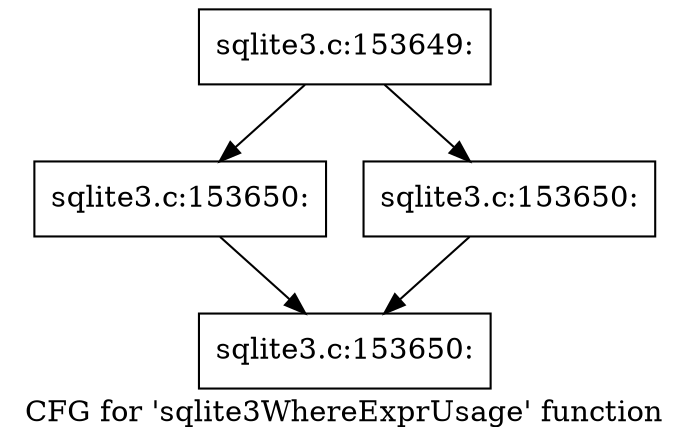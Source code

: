 digraph "CFG for 'sqlite3WhereExprUsage' function" {
	label="CFG for 'sqlite3WhereExprUsage' function";

	Node0x55c0f958bc50 [shape=record,label="{sqlite3.c:153649:}"];
	Node0x55c0f958bc50 -> Node0x55c0f95a65d0;
	Node0x55c0f958bc50 -> Node0x55c0f95a66e0;
	Node0x55c0f95a65d0 [shape=record,label="{sqlite3.c:153650:}"];
	Node0x55c0f95a65d0 -> Node0x55c0f95a6a60;
	Node0x55c0f95a66e0 [shape=record,label="{sqlite3.c:153650:}"];
	Node0x55c0f95a66e0 -> Node0x55c0f95a6a60;
	Node0x55c0f95a6a60 [shape=record,label="{sqlite3.c:153650:}"];
}
